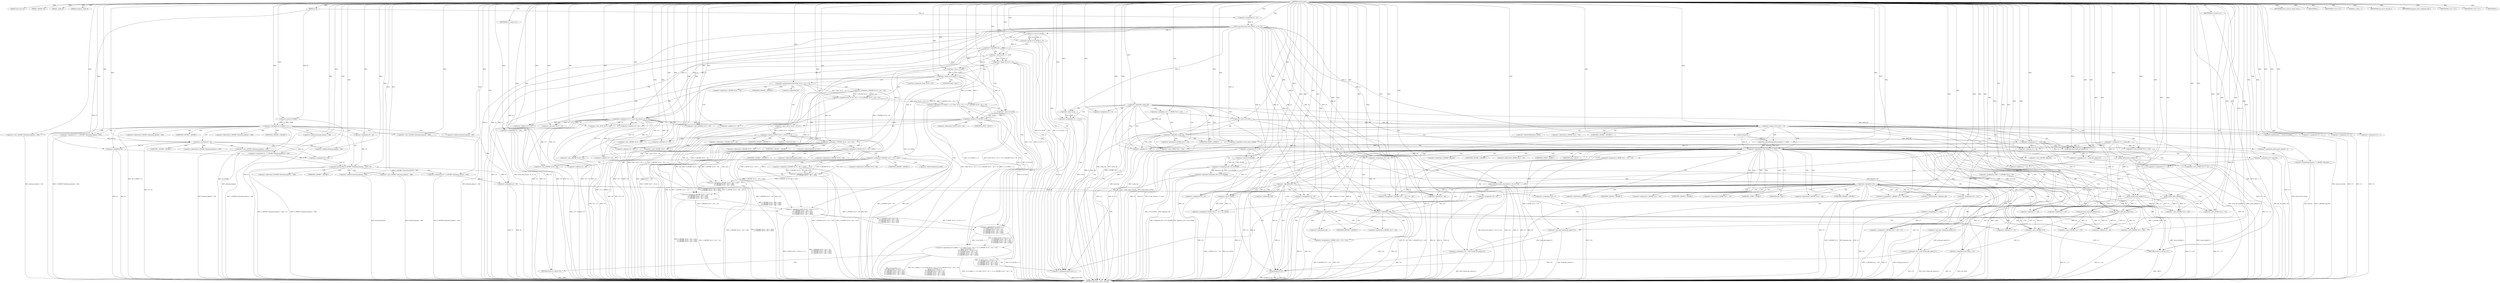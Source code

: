 digraph cache_insert {  
"1000118" [label = "(METHOD,cache_insert)" ]
"1000575" [label = "(METHOD_RETURN,__int64 __fastcall)" ]
"1000119" [label = "(PARAM,const char *a1)" ]
"1000120" [label = "(PARAM,_DWORD *a2)" ]
"1000121" [label = "(PARAM,__int64 a3)" ]
"1000122" [label = "(PARAM,unsigned __int64 a4)" ]
"1000123" [label = "(PARAM,int a5)" ]
"1000142" [label = "(<operator>.assignment,v5 = a5)" ]
"1000146" [label = "(<operator>.notEquals,(a5 & 0x980) != 0)" ]
"1000147" [label = "(<operator>.and,a5 & 0x980)" ]
"1000152" [label = "(<operator>.assignment,v8 = *(_QWORD *)(dnsmasq_daemon + 456))" ]
"1000155" [label = "(<operator>.cast,(_QWORD *)(dnsmasq_daemon + 456))" ]
"1000157" [label = "(<operator>.addition,dnsmasq_daemon + 456)" ]
"1000160" [label = "(<operator>.assignment,v9 = a4)" ]
"1000164" [label = "(<operator>.lessThan,v8 < a4)" ]
"1000167" [label = "(<operator>.assignment,v9 = *(_QWORD *)(dnsmasq_daemon + 456))" ]
"1000170" [label = "(<operator>.cast,(_QWORD *)(dnsmasq_daemon + 456))" ]
"1000172" [label = "(<operator>.addition,dnsmasq_daemon + 456)" ]
"1000176" [label = "(<operator>.logicalNot,!v8)" ]
"1000178" [label = "(<operator>.assignment,v9 = a4)" ]
"1000182" [label = "(<operator>.greaterThan,*(_QWORD *)(dnsmasq_daemon + 448) > v9)" ]
"1000184" [label = "(<operator>.cast,(_QWORD *)(dnsmasq_daemon + 448))" ]
"1000186" [label = "(<operator>.addition,dnsmasq_daemon + 448)" ]
"1000190" [label = "(<operator>.assignment,v9 = *(_QWORD *)(dnsmasq_daemon + 448))" ]
"1000193" [label = "(<operator>.cast,(_QWORD *)(dnsmasq_daemon + 448))" ]
"1000195" [label = "(<operator>.addition,dnsmasq_daemon + 448)" ]
"1000198" [label = "(<operator>.assignment,a4 = v9)" ]
"1000202" [label = "(IDENTIFIER,insert_error,if ( insert_error ))" ]
"1000203" [label = "(IDENTIFIER,L,)" ]
"1000204" [label = "(<operator>.assignment,v10 = cache_scan_free(a1, a2, a3, v5))" ]
"1000206" [label = "(cache_scan_free,cache_scan_free(a1, a2, a3, v5))" ]
"1000212" [label = "(IDENTIFIER,v10,if ( v10 ))" ]
"1000215" [label = "(<operator>.equals,(v5 & 0x180) == 0)" ]
"1000216" [label = "(<operator>.and,v5 & 0x180)" ]
"1000222" [label = "(<operator>.logicalNot,!a2)" ]
"1000225" [label = "(<operator>.assignment,v11 = v10)" ]
"1000229" [label = "(<operator>.equals,(v5 & 8) == 0)" ]
"1000230" [label = "(<operator>.and,v5 & 8)" ]
"1000236" [label = "(<operator>.logicalAnd,((v5 & 0x80u) == 0 || *(char *)(v10 + 52) >= 0 || *(_DWORD *)(v10 + 24) != *a2)\n      && ((v5 & 0x100) == 0\n       || (*(_BYTE *)(v10 + 53) & 1) == 0\n       || *(_DWORD *)(v10 + 24) != *a2\n       || *(_DWORD *)(v10 + 28) != a2[1]\n       || *(_DWORD *)(v10 + 32) != a2[2]\n       || *(_DWORD *)(v10 + 36) != a2[3]))" ]
"1000237" [label = "(<operator>.logicalOr,(v5 & 0x80u) == 0 || *(char *)(v10 + 52) >= 0 || *(_DWORD *)(v10 + 24) != *a2)" ]
"1000238" [label = "(<operator>.equals,(v5 & 0x80u) == 0)" ]
"1000239" [label = "(<operator>.and,v5 & 0x80u)" ]
"1000243" [label = "(<operator>.logicalOr,*(char *)(v10 + 52) >= 0 || *(_DWORD *)(v10 + 24) != *a2)" ]
"1000244" [label = "(<operator>.greaterEqualsThan,*(char *)(v10 + 52) >= 0)" ]
"1000246" [label = "(<operator>.cast,(char *)(v10 + 52))" ]
"1000248" [label = "(<operator>.addition,v10 + 52)" ]
"1000252" [label = "(<operator>.notEquals,*(_DWORD *)(v10 + 24) != *a2)" ]
"1000254" [label = "(<operator>.cast,(_DWORD *)(v10 + 24))" ]
"1000256" [label = "(<operator>.addition,v10 + 24)" ]
"1000261" [label = "(<operator>.logicalOr,(v5 & 0x100) == 0\n       || (*(_BYTE *)(v10 + 53) & 1) == 0\n       || *(_DWORD *)(v10 + 24) != *a2\n       || *(_DWORD *)(v10 + 28) != a2[1]\n       || *(_DWORD *)(v10 + 32) != a2[2]\n       || *(_DWORD *)(v10 + 36) != a2[3])" ]
"1000262" [label = "(<operator>.equals,(v5 & 0x100) == 0)" ]
"1000263" [label = "(<operator>.and,v5 & 0x100)" ]
"1000267" [label = "(<operator>.logicalOr,(*(_BYTE *)(v10 + 53) & 1) == 0\n       || *(_DWORD *)(v10 + 24) != *a2\n       || *(_DWORD *)(v10 + 28) != a2[1]\n       || *(_DWORD *)(v10 + 32) != a2[2]\n       || *(_DWORD *)(v10 + 36) != a2[3])" ]
"1000268" [label = "(<operator>.equals,(*(_BYTE *)(v10 + 53) & 1) == 0)" ]
"1000269" [label = "(<operator>.and,*(_BYTE *)(v10 + 53) & 1)" ]
"1000271" [label = "(<operator>.cast,(_BYTE *)(v10 + 53))" ]
"1000273" [label = "(<operator>.addition,v10 + 53)" ]
"1000278" [label = "(<operator>.logicalOr,*(_DWORD *)(v10 + 24) != *a2\n       || *(_DWORD *)(v10 + 28) != a2[1]\n       || *(_DWORD *)(v10 + 32) != a2[2]\n       || *(_DWORD *)(v10 + 36) != a2[3])" ]
"1000279" [label = "(<operator>.notEquals,*(_DWORD *)(v10 + 24) != *a2)" ]
"1000281" [label = "(<operator>.cast,(_DWORD *)(v10 + 24))" ]
"1000283" [label = "(<operator>.addition,v10 + 24)" ]
"1000288" [label = "(<operator>.logicalOr,*(_DWORD *)(v10 + 28) != a2[1]\n       || *(_DWORD *)(v10 + 32) != a2[2]\n       || *(_DWORD *)(v10 + 36) != a2[3])" ]
"1000289" [label = "(<operator>.notEquals,*(_DWORD *)(v10 + 28) != a2[1])" ]
"1000291" [label = "(<operator>.cast,(_DWORD *)(v10 + 28))" ]
"1000293" [label = "(<operator>.addition,v10 + 28)" ]
"1000299" [label = "(<operator>.logicalOr,*(_DWORD *)(v10 + 32) != a2[2]\n       || *(_DWORD *)(v10 + 36) != a2[3])" ]
"1000300" [label = "(<operator>.notEquals,*(_DWORD *)(v10 + 32) != a2[2])" ]
"1000302" [label = "(<operator>.cast,(_DWORD *)(v10 + 32))" ]
"1000304" [label = "(<operator>.addition,v10 + 32)" ]
"1000310" [label = "(<operator>.notEquals,*(_DWORD *)(v10 + 36) != a2[3])" ]
"1000312" [label = "(<operator>.cast,(_DWORD *)(v10 + 36))" ]
"1000314" [label = "(<operator>.addition,v10 + 36)" ]
"1000322" [label = "(RETURN,return v11;,return v11;)" ]
"1000323" [label = "(IDENTIFIER,v11,return v11;)" ]
"1000324" [label = "(<operator>.assignment,v22 = v5)" ]
"1000327" [label = "(<operator>.assignment,v11 = cache_tail)" ]
"1000331" [label = "(<operator>.logicalNot,!cache_tail)" ]
"1000334" [label = "(<operator>.assignment,v12 = v5 & 4)" ]
"1000336" [label = "(<operator>.and,v5 & 4)" ]
"1000339" [label = "(<operator>.assignment,v13 = 0)" ]
"1000343" [label = "(LITERAL,1,while ( 1 ))" ]
"1000345" [label = "(<operator>.assignment,v14 = *(_WORD *)(v11 + 52))" ]
"1000348" [label = "(<operator>.cast,(_WORD *)(v11 + 52))" ]
"1000350" [label = "(<operator>.addition,v11 + 52)" ]
"1000354" [label = "(<operator>.equals,(v14 & 0xC) == 0)" ]
"1000355" [label = "(<operator>.and,v14 & 0xC)" ]
"1000361" [label = "(<operator>.logicalAnd,a1 && strlen(a1) >= 0x32)" ]
"1000363" [label = "(<operator>.greaterEqualsThan,strlen(a1) >= 0x32)" ]
"1000364" [label = "(strlen,strlen(a1))" ]
"1000368" [label = "(<operator>.assignment,v16 = big_free)" ]
"1000372" [label = "(IDENTIFIER,big_free,if ( big_free ))" ]
"1000374" [label = "(<operator>.assignment,big_free = *(_QWORD *)big_free)" ]
"1000377" [label = "(<operator>.cast,(_QWORD *)big_free)" ]
"1000380" [label = "(cache_unlink,cache_unlink(v11))" ]
"1000382" [label = "(<operator>.assignment,v17 = v16)" ]
"1000385" [label = "(<operator>.assignment,v18 = a2)" ]
"1000391" [label = "(<operator>.logicalNot,!(bignames_left | v22 & 0x5000))" ]
"1000392" [label = "(<operator>.or,bignames_left | v22 & 0x5000)" ]
"1000394" [label = "(<operator>.and,v22 & 0x5000)" ]
"1000399" [label = "(<operator>.logicalNot,!v21)" ]
"1000402" [label = "(<operator>.assignment,v23 = v21)" ]
"1000406" [label = "(IDENTIFIER,bignames_left,if ( bignames_left ))" ]
"1000407" [label = "(<operator>.preDecrement,--bignames_left)" ]
"1000409" [label = "(cache_unlink,cache_unlink(v11))" ]
"1000411" [label = "(<operator>.assignment,v18 = a2)" ]
"1000414" [label = "(<operator>.assignment,v17 = v23)" ]
"1000417" [label = "(<operator>.assignment,*(_QWORD *)(v11 + 56) = v17)" ]
"1000419" [label = "(<operator>.cast,(_QWORD *)(v11 + 56))" ]
"1000421" [label = "(<operator>.addition,v11 + 56)" ]
"1000425" [label = "(<operator>.assignment,*(_WORD *)(v11 + 52) = v22 | 0x200)" ]
"1000427" [label = "(<operator>.cast,(_WORD *)(v11 + 52))" ]
"1000429" [label = "(<operator>.addition,v11 + 52)" ]
"1000432" [label = "(<operator>.or,v22 | 0x200)" ]
"1000435" [label = "(<operator>.assignment,v19 = (char *)cache_get_name(v11))" ]
"1000437" [label = "(<operator>.cast,(char *)cache_get_name(v11))" ]
"1000439" [label = "(cache_get_name,cache_get_name(v11))" ]
"1000443" [label = "(cache_unlink,cache_unlink(v11))" ]
"1000445" [label = "(<operator>.assignment,*(_WORD *)(v11 + 52) = v22)" ]
"1000447" [label = "(<operator>.cast,(_WORD *)(v11 + 52))" ]
"1000449" [label = "(<operator>.addition,v11 + 52)" ]
"1000453" [label = "(<operator>.assignment,v19 = (char *)cache_get_name(v11))" ]
"1000455" [label = "(<operator>.cast,(char *)cache_get_name(v11))" ]
"1000457" [label = "(cache_get_name,cache_get_name(v11))" ]
"1000460" [label = "(<operator>.logicalNot,!a1)" ]
"1000463" [label = "(<operator>.assignment,*v19 = 0)" ]
"1000467" [label = "(<operator>.assignment,v18 = a2)" ]
"1000471" [label = "(<operator>.logicalNot,!a2)" ]
"1000475" [label = "(<operator>.assignment,v18 = a2)" ]
"1000478" [label = "(strcpy,strcpy(v19, a1))" ]
"1000482" [label = "(<operator>.logicalNot,!v18)" ]
"1000486" [label = "(<operator>.assignment,*(_QWORD *)(v11 + 40) = a3 + a4)" ]
"1000488" [label = "(<operator>.cast,(_QWORD *)(v11 + 40))" ]
"1000490" [label = "(<operator>.addition,v11 + 40)" ]
"1000493" [label = "(<operator>.addition,a3 + a4)" ]
"1000496" [label = "(<operator>.assignment,*(_QWORD *)v11 = new_chain)" ]
"1000498" [label = "(<operator>.cast,(_QWORD *)v11)" ]
"1000502" [label = "(<operator>.assignment,new_chain = v11)" ]
"1000505" [label = "(RETURN,return v11;,return v11;)" ]
"1000506" [label = "(IDENTIFIER,v11,return v11;)" ]
"1000508" [label = "(<operator>.assignment,*(_OWORD *)(v11 + 24) = *v18)" ]
"1000510" [label = "(<operator>.cast,(_OWORD *)(v11 + 24))" ]
"1000512" [label = "(<operator>.addition,v11 + 24)" ]
"1000519" [label = "(IDENTIFIER,v13,if ( v13 ))" ]
"1000522" [label = "(IDENTIFIER,v12,if ( v12 ))" ]
"1000524" [label = "(<operator>.assignment,v24[0] = *(_OWORD *)(v11 + 24))" ]
"1000529" [label = "(<operator>.cast,(_OWORD *)(v11 + 24))" ]
"1000531" [label = "(<operator>.addition,v11 + 24)" ]
"1000534" [label = "(<operator>.assignment,v15 = cache_get_name(v11))" ]
"1000536" [label = "(cache_get_name,cache_get_name(v11))" ]
"1000538" [label = "(cache_scan_free,cache_scan_free(v15, v24, a3, v14))" ]
"1000543" [label = "(<operator>.preIncrement,++cache_live_freed)" ]
"1000545" [label = "(<operator>.assignment,v13 = 1)" ]
"1000550" [label = "(<operator>.assignment,v13 = 0)" ]
"1000553" [label = "(<operator>.assignment,v12 = 1)" ]
"1000556" [label = "(<operator>.assignment,v11 = cache_tail)" ]
"1000560" [label = "(<operator>.logicalNot,!cache_tail)" ]
"1000564" [label = "(<operator>.logicalNot,!cache_insert_warned)" ]
"1000567" [label = "(<operator>.assignment,cache_insert_warned = 1)" ]
"1000571" [label = "(<operator>.assignment,insert_error = 1)" ]
"1000574" [label = "(IDENTIFIER,L,)" ]
"1000154" [label = "(<operator>.indirection,*(_QWORD *)(dnsmasq_daemon + 456))" ]
"1000156" [label = "(UNKNOWN,_QWORD *,_QWORD *)" ]
"1000169" [label = "(<operator>.indirection,*(_QWORD *)(dnsmasq_daemon + 456))" ]
"1000171" [label = "(UNKNOWN,_QWORD *,_QWORD *)" ]
"1000183" [label = "(<operator>.indirection,*(_QWORD *)(dnsmasq_daemon + 448))" ]
"1000185" [label = "(UNKNOWN,_QWORD *,_QWORD *)" ]
"1000192" [label = "(<operator>.indirection,*(_QWORD *)(dnsmasq_daemon + 448))" ]
"1000194" [label = "(UNKNOWN,_QWORD *,_QWORD *)" ]
"1000245" [label = "(<operator>.indirection,*(char *)(v10 + 52))" ]
"1000247" [label = "(UNKNOWN,char *,char *)" ]
"1000253" [label = "(<operator>.indirection,*(_DWORD *)(v10 + 24))" ]
"1000255" [label = "(UNKNOWN,_DWORD *,_DWORD *)" ]
"1000259" [label = "(<operator>.indirection,*a2)" ]
"1000270" [label = "(<operator>.indirection,*(_BYTE *)(v10 + 53))" ]
"1000272" [label = "(UNKNOWN,_BYTE *,_BYTE *)" ]
"1000280" [label = "(<operator>.indirection,*(_DWORD *)(v10 + 24))" ]
"1000282" [label = "(UNKNOWN,_DWORD *,_DWORD *)" ]
"1000286" [label = "(<operator>.indirection,*a2)" ]
"1000290" [label = "(<operator>.indirection,*(_DWORD *)(v10 + 28))" ]
"1000292" [label = "(UNKNOWN,_DWORD *,_DWORD *)" ]
"1000296" [label = "(<operator>.indirectIndexAccess,a2[1])" ]
"1000301" [label = "(<operator>.indirection,*(_DWORD *)(v10 + 32))" ]
"1000303" [label = "(UNKNOWN,_DWORD *,_DWORD *)" ]
"1000307" [label = "(<operator>.indirectIndexAccess,a2[2])" ]
"1000311" [label = "(<operator>.indirection,*(_DWORD *)(v10 + 36))" ]
"1000313" [label = "(UNKNOWN,_DWORD *,_DWORD *)" ]
"1000317" [label = "(<operator>.indirectIndexAccess,a2[3])" ]
"1000347" [label = "(<operator>.indirection,*(_WORD *)(v11 + 52))" ]
"1000349" [label = "(UNKNOWN,_WORD *,_WORD *)" ]
"1000376" [label = "(<operator>.indirection,*(_QWORD *)big_free)" ]
"1000378" [label = "(UNKNOWN,_QWORD *,_QWORD *)" ]
"1000418" [label = "(<operator>.indirection,*(_QWORD *)(v11 + 56))" ]
"1000420" [label = "(UNKNOWN,_QWORD *,_QWORD *)" ]
"1000426" [label = "(<operator>.indirection,*(_WORD *)(v11 + 52))" ]
"1000428" [label = "(UNKNOWN,_WORD *,_WORD *)" ]
"1000438" [label = "(UNKNOWN,char *,char *)" ]
"1000446" [label = "(<operator>.indirection,*(_WORD *)(v11 + 52))" ]
"1000448" [label = "(UNKNOWN,_WORD *,_WORD *)" ]
"1000456" [label = "(UNKNOWN,char *,char *)" ]
"1000464" [label = "(<operator>.indirection,*v19)" ]
"1000487" [label = "(<operator>.indirection,*(_QWORD *)(v11 + 40))" ]
"1000489" [label = "(UNKNOWN,_QWORD *,_QWORD *)" ]
"1000497" [label = "(<operator>.indirection,*(_QWORD *)v11)" ]
"1000499" [label = "(UNKNOWN,_QWORD *,_QWORD *)" ]
"1000509" [label = "(<operator>.indirection,*(_OWORD *)(v11 + 24))" ]
"1000511" [label = "(UNKNOWN,_OWORD *,_OWORD *)" ]
"1000515" [label = "(<operator>.indirection,*v18)" ]
"1000525" [label = "(<operator>.indirectIndexAccess,v24[0])" ]
"1000528" [label = "(<operator>.indirection,*(_OWORD *)(v11 + 24))" ]
"1000530" [label = "(UNKNOWN,_OWORD *,_OWORD *)" ]
  "1000463" -> "1000575"  [ label = "DDG: *v19"] 
  "1000288" -> "1000575"  [ label = "DDG: *(_DWORD *)(v10 + 28) != a2[1]"] 
  "1000293" -> "1000575"  [ label = "DDG: v10"] 
  "1000164" -> "1000575"  [ label = "DDG: v8 < a4"] 
  "1000237" -> "1000575"  [ label = "DDG: *(char *)(v10 + 52) >= 0 || *(_DWORD *)(v10 + 24) != *a2"] 
  "1000261" -> "1000575"  [ label = "DDG: (*(_BYTE *)(v10 + 53) & 1) == 0\n       || *(_DWORD *)(v10 + 24) != *a2\n       || *(_DWORD *)(v10 + 28) != a2[1]\n       || *(_DWORD *)(v10 + 32) != a2[2]\n       || *(_DWORD *)(v10 + 36) != a2[3]"] 
  "1000414" -> "1000575"  [ label = "DDG: v23"] 
  "1000550" -> "1000575"  [ label = "DDG: v13"] 
  "1000475" -> "1000575"  [ label = "DDG: a2"] 
  "1000493" -> "1000575"  [ label = "DDG: a4"] 
  "1000417" -> "1000575"  [ label = "DDG: v17"] 
  "1000198" -> "1000575"  [ label = "DDG: v9"] 
  "1000534" -> "1000575"  [ label = "DDG: cache_get_name(v11)"] 
  "1000392" -> "1000575"  [ label = "DDG: v22 & 0x5000"] 
  "1000204" -> "1000575"  [ label = "DDG: v10"] 
  "1000334" -> "1000575"  [ label = "DDG: v12"] 
  "1000198" -> "1000575"  [ label = "DDG: a4"] 
  "1000300" -> "1000575"  [ label = "DDG: a2[2]"] 
  "1000524" -> "1000575"  [ label = "DDG: v24[0]"] 
  "1000437" -> "1000575"  [ label = "DDG: cache_get_name(v11)"] 
  "1000222" -> "1000575"  [ label = "DDG: a2"] 
  "1000478" -> "1000575"  [ label = "DDG: strcpy(v19, a1)"] 
  "1000324" -> "1000575"  [ label = "DDG: v22"] 
  "1000243" -> "1000575"  [ label = "DDG: *(char *)(v10 + 52) >= 0"] 
  "1000252" -> "1000575"  [ label = "DDG: *a2"] 
  "1000238" -> "1000575"  [ label = "DDG: v5 & 0x80u"] 
  "1000510" -> "1000575"  [ label = "DDG: v11 + 24"] 
  "1000508" -> "1000575"  [ label = "DDG: *v18"] 
  "1000268" -> "1000575"  [ label = "DDG: *(_BYTE *)(v10 + 53) & 1"] 
  "1000467" -> "1000575"  [ label = "DDG: v18"] 
  "1000336" -> "1000575"  [ label = "DDG: v5"] 
  "1000543" -> "1000575"  [ label = "DDG: cache_live_freed"] 
  "1000538" -> "1000575"  [ label = "DDG: v15"] 
  "1000350" -> "1000575"  [ label = "DDG: v11"] 
  "1000538" -> "1000575"  [ label = "DDG: cache_scan_free(v15, v24, a3, v14)"] 
  "1000564" -> "1000575"  [ label = "DDG: !cache_insert_warned"] 
  "1000229" -> "1000575"  [ label = "DDG: v5 & 8"] 
  "1000538" -> "1000575"  [ label = "DDG: v24"] 
  "1000363" -> "1000575"  [ label = "DDG: strlen(a1)"] 
  "1000155" -> "1000575"  [ label = "DDG: dnsmasq_daemon + 456"] 
  "1000216" -> "1000575"  [ label = "DDG: v5"] 
  "1000392" -> "1000575"  [ label = "DDG: bignames_left"] 
  "1000368" -> "1000575"  [ label = "DDG: v16"] 
  "1000391" -> "1000575"  [ label = "DDG: bignames_left | v22 & 0x5000"] 
  "1000229" -> "1000575"  [ label = "DDG: (v5 & 8) == 0"] 
  "1000432" -> "1000575"  [ label = "DDG: v22"] 
  "1000289" -> "1000575"  [ label = "DDG: *(_DWORD *)(v10 + 28)"] 
  "1000482" -> "1000575"  [ label = "DDG: !v18"] 
  "1000380" -> "1000575"  [ label = "DDG: cache_unlink(v11)"] 
  "1000254" -> "1000575"  [ label = "DDG: v10 + 24"] 
  "1000273" -> "1000575"  [ label = "DDG: v10"] 
  "1000482" -> "1000575"  [ label = "DDG: v18"] 
  "1000281" -> "1000575"  [ label = "DDG: v10 + 24"] 
  "1000354" -> "1000575"  [ label = "DDG: v14 & 0xC"] 
  "1000374" -> "1000575"  [ label = "DDG: *(_QWORD *)big_free"] 
  "1000355" -> "1000575"  [ label = "DDG: v14"] 
  "1000382" -> "1000575"  [ label = "DDG: v16"] 
  "1000545" -> "1000575"  [ label = "DDG: v13"] 
  "1000289" -> "1000575"  [ label = "DDG: a2[1]"] 
  "1000300" -> "1000575"  [ label = "DDG: *(_DWORD *)(v10 + 32)"] 
  "1000391" -> "1000575"  [ label = "DDG: !(bignames_left | v22 & 0x5000)"] 
  "1000368" -> "1000575"  [ label = "DDG: big_free"] 
  "1000486" -> "1000575"  [ label = "DDG: *(_QWORD *)(v11 + 40)"] 
  "1000269" -> "1000575"  [ label = "DDG: *(_BYTE *)(v10 + 53)"] 
  "1000225" -> "1000575"  [ label = "DDG: v10"] 
  "1000225" -> "1000575"  [ label = "DDG: v11"] 
  "1000182" -> "1000575"  [ label = "DDG: *(_QWORD *)(dnsmasq_daemon + 448)"] 
  "1000385" -> "1000575"  [ label = "DDG: a2"] 
  "1000453" -> "1000575"  [ label = "DDG: (char *)cache_get_name(v11)"] 
  "1000455" -> "1000575"  [ label = "DDG: cache_get_name(v11)"] 
  "1000399" -> "1000575"  [ label = "DDG: v21"] 
  "1000435" -> "1000575"  [ label = "DDG: (char *)cache_get_name(v11)"] 
  "1000267" -> "1000575"  [ label = "DDG: (*(_BYTE *)(v10 + 53) & 1) == 0"] 
  "1000453" -> "1000575"  [ label = "DDG: v19"] 
  "1000425" -> "1000575"  [ label = "DDG: *(_WORD *)(v11 + 52)"] 
  "1000478" -> "1000575"  [ label = "DDG: a1"] 
  "1000182" -> "1000575"  [ label = "DDG: *(_QWORD *)(dnsmasq_daemon + 448) > v9"] 
  "1000147" -> "1000575"  [ label = "DDG: a5"] 
  "1000252" -> "1000575"  [ label = "DDG: *(_DWORD *)(v10 + 24)"] 
  "1000299" -> "1000575"  [ label = "DDG: *(_DWORD *)(v10 + 36) != a2[3]"] 
  "1000146" -> "1000575"  [ label = "DDG: a5 & 0x980"] 
  "1000236" -> "1000575"  [ label = "DDG: ((v5 & 0x80u) == 0 || *(char *)(v10 + 52) >= 0 || *(_DWORD *)(v10 + 24) != *a2)\n      && ((v5 & 0x100) == 0\n       || (*(_BYTE *)(v10 + 53) & 1) == 0\n       || *(_DWORD *)(v10 + 24) != *a2\n       || *(_DWORD *)(v10 + 28) != a2[1]\n       || *(_DWORD *)(v10 + 32) != a2[2]\n       || *(_DWORD *)(v10 + 36) != a2[3])"] 
  "1000524" -> "1000575"  [ label = "DDG: *(_OWORD *)(v11 + 24)"] 
  "1000215" -> "1000575"  [ label = "DDG: (v5 & 0x180) == 0"] 
  "1000236" -> "1000575"  [ label = "DDG: (v5 & 0x80u) == 0 || *(char *)(v10 + 52) >= 0 || *(_DWORD *)(v10 + 24) != *a2"] 
  "1000262" -> "1000575"  [ label = "DDG: v5 & 0x100"] 
  "1000302" -> "1000575"  [ label = "DDG: v10 + 32"] 
  "1000348" -> "1000575"  [ label = "DDG: v11 + 52"] 
  "1000291" -> "1000575"  [ label = "DDG: v10 + 28"] 
  "1000278" -> "1000575"  [ label = "DDG: *(_DWORD *)(v10 + 28) != a2[1]\n       || *(_DWORD *)(v10 + 32) != a2[2]\n       || *(_DWORD *)(v10 + 36) != a2[3]"] 
  "1000488" -> "1000575"  [ label = "DDG: v11 + 40"] 
  "1000394" -> "1000575"  [ label = "DDG: v22"] 
  "1000361" -> "1000575"  [ label = "DDG: a1 && strlen(a1) >= 0x32"] 
  "1000206" -> "1000575"  [ label = "DDG: a1"] 
  "1000222" -> "1000575"  [ label = "DDG: !a2"] 
  "1000278" -> "1000575"  [ label = "DDG: *(_DWORD *)(v10 + 24) != *a2"] 
  "1000312" -> "1000575"  [ label = "DDG: v10 + 36"] 
  "1000248" -> "1000575"  [ label = "DDG: v10"] 
  "1000236" -> "1000575"  [ label = "DDG: (v5 & 0x100) == 0\n       || (*(_BYTE *)(v10 + 53) & 1) == 0\n       || *(_DWORD *)(v10 + 24) != *a2\n       || *(_DWORD *)(v10 + 28) != a2[1]\n       || *(_DWORD *)(v10 + 32) != a2[2]\n       || *(_DWORD *)(v10 + 36) != a2[3]"] 
  "1000246" -> "1000575"  [ label = "DDG: v10 + 52"] 
  "1000279" -> "1000575"  [ label = "DDG: *a2"] 
  "1000538" -> "1000575"  [ label = "DDG: a3"] 
  "1000243" -> "1000575"  [ label = "DDG: *(_DWORD *)(v10 + 24) != *a2"] 
  "1000445" -> "1000575"  [ label = "DDG: *(_WORD *)(v11 + 52)"] 
  "1000560" -> "1000575"  [ label = "DDG: !cache_tail"] 
  "1000331" -> "1000575"  [ label = "DDG: cache_tail"] 
  "1000230" -> "1000575"  [ label = "DDG: v5"] 
  "1000310" -> "1000575"  [ label = "DDG: *(_DWORD *)(v10 + 36)"] 
  "1000502" -> "1000575"  [ label = "DDG: new_chain"] 
  "1000310" -> "1000575"  [ label = "DDG: a2[3]"] 
  "1000256" -> "1000575"  [ label = "DDG: v10"] 
  "1000407" -> "1000575"  [ label = "DDG: bignames_left"] 
  "1000206" -> "1000575"  [ label = "DDG: a3"] 
  "1000314" -> "1000575"  [ label = "DDG: v10"] 
  "1000206" -> "1000575"  [ label = "DDG: a2"] 
  "1000402" -> "1000575"  [ label = "DDG: v21"] 
  "1000478" -> "1000575"  [ label = "DDG: v19"] 
  "1000190" -> "1000575"  [ label = "DDG: *(_QWORD *)(dnsmasq_daemon + 448)"] 
  "1000502" -> "1000575"  [ label = "DDG: v11"] 
  "1000204" -> "1000575"  [ label = "DDG: cache_scan_free(a1, a2, a3, v5)"] 
  "1000327" -> "1000575"  [ label = "DDG: v11"] 
  "1000334" -> "1000575"  [ label = "DDG: v5 & 4"] 
  "1000556" -> "1000575"  [ label = "DDG: v11"] 
  "1000299" -> "1000575"  [ label = "DDG: *(_DWORD *)(v10 + 32) != a2[2]"] 
  "1000567" -> "1000575"  [ label = "DDG: cache_insert_warned"] 
  "1000279" -> "1000575"  [ label = "DDG: *(_DWORD *)(v10 + 24)"] 
  "1000186" -> "1000575"  [ label = "DDG: dnsmasq_daemon"] 
  "1000271" -> "1000575"  [ label = "DDG: v10 + 53"] 
  "1000176" -> "1000575"  [ label = "DDG: v8"] 
  "1000176" -> "1000575"  [ label = "DDG: !v8"] 
  "1000425" -> "1000575"  [ label = "DDG: v22 | 0x200"] 
  "1000195" -> "1000575"  [ label = "DDG: dnsmasq_daemon"] 
  "1000288" -> "1000575"  [ label = "DDG: *(_DWORD *)(v10 + 32) != a2[2]\n       || *(_DWORD *)(v10 + 36) != a2[3]"] 
  "1000167" -> "1000575"  [ label = "DDG: *(_QWORD *)(dnsmasq_daemon + 456)"] 
  "1000447" -> "1000575"  [ label = "DDG: v11 + 52"] 
  "1000493" -> "1000575"  [ label = "DDG: a3"] 
  "1000564" -> "1000575"  [ label = "DDG: cache_insert_warned"] 
  "1000354" -> "1000575"  [ label = "DDG: (v14 & 0xC) == 0"] 
  "1000374" -> "1000575"  [ label = "DDG: big_free"] 
  "1000409" -> "1000575"  [ label = "DDG: cache_unlink(v11)"] 
  "1000345" -> "1000575"  [ label = "DDG: *(_WORD *)(v11 + 52)"] 
  "1000267" -> "1000575"  [ label = "DDG: *(_DWORD *)(v10 + 24) != *a2\n       || *(_DWORD *)(v10 + 28) != a2[1]\n       || *(_DWORD *)(v10 + 32) != a2[2]\n       || *(_DWORD *)(v10 + 36) != a2[3]"] 
  "1000361" -> "1000575"  [ label = "DDG: strlen(a1) >= 0x32"] 
  "1000263" -> "1000575"  [ label = "DDG: v5"] 
  "1000486" -> "1000575"  [ label = "DDG: a3 + a4"] 
  "1000553" -> "1000575"  [ label = "DDG: v12"] 
  "1000215" -> "1000575"  [ label = "DDG: v5 & 0x180"] 
  "1000304" -> "1000575"  [ label = "DDG: v10"] 
  "1000283" -> "1000575"  [ label = "DDG: v10"] 
  "1000237" -> "1000575"  [ label = "DDG: (v5 & 0x80u) == 0"] 
  "1000399" -> "1000575"  [ label = "DDG: !v21"] 
  "1000419" -> "1000575"  [ label = "DDG: v11 + 56"] 
  "1000339" -> "1000575"  [ label = "DDG: v13"] 
  "1000471" -> "1000575"  [ label = "DDG: a2"] 
  "1000508" -> "1000575"  [ label = "DDG: *(_OWORD *)(v11 + 24)"] 
  "1000193" -> "1000575"  [ label = "DDG: dnsmasq_daemon + 448"] 
  "1000496" -> "1000575"  [ label = "DDG: *(_QWORD *)v11"] 
  "1000529" -> "1000575"  [ label = "DDG: v11 + 24"] 
  "1000445" -> "1000575"  [ label = "DDG: v22"] 
  "1000411" -> "1000575"  [ label = "DDG: a2"] 
  "1000261" -> "1000575"  [ label = "DDG: (v5 & 0x100) == 0"] 
  "1000170" -> "1000575"  [ label = "DDG: dnsmasq_daemon + 456"] 
  "1000460" -> "1000575"  [ label = "DDG: a1"] 
  "1000324" -> "1000575"  [ label = "DDG: v5"] 
  "1000443" -> "1000575"  [ label = "DDG: cache_unlink(v11)"] 
  "1000146" -> "1000575"  [ label = "DDG: (a5 & 0x980) != 0"] 
  "1000244" -> "1000575"  [ label = "DDG: *(char *)(v10 + 52)"] 
  "1000123" -> "1000575"  [ label = "DDG: a5"] 
  "1000571" -> "1000575"  [ label = "DDG: insert_error"] 
  "1000471" -> "1000575"  [ label = "DDG: !a2"] 
  "1000152" -> "1000575"  [ label = "DDG: *(_QWORD *)(dnsmasq_daemon + 456)"] 
  "1000538" -> "1000575"  [ label = "DDG: v14"] 
  "1000239" -> "1000575"  [ label = "DDG: v5"] 
  "1000560" -> "1000575"  [ label = "DDG: cache_tail"] 
  "1000427" -> "1000575"  [ label = "DDG: v11 + 52"] 
  "1000361" -> "1000575"  [ label = "DDG: a1"] 
  "1000184" -> "1000575"  [ label = "DDG: dnsmasq_daemon + 448"] 
  "1000460" -> "1000575"  [ label = "DDG: !a1"] 
  "1000417" -> "1000575"  [ label = "DDG: *(_QWORD *)(v11 + 56)"] 
  "1000331" -> "1000575"  [ label = "DDG: !cache_tail"] 
  "1000505" -> "1000575"  [ label = "DDG: <RET>"] 
  "1000322" -> "1000575"  [ label = "DDG: <RET>"] 
  "1000118" -> "1000119"  [ label = "DDG: "] 
  "1000118" -> "1000120"  [ label = "DDG: "] 
  "1000118" -> "1000121"  [ label = "DDG: "] 
  "1000118" -> "1000122"  [ label = "DDG: "] 
  "1000118" -> "1000123"  [ label = "DDG: "] 
  "1000123" -> "1000142"  [ label = "DDG: a5"] 
  "1000118" -> "1000142"  [ label = "DDG: "] 
  "1000147" -> "1000146"  [ label = "DDG: a5"] 
  "1000147" -> "1000146"  [ label = "DDG: 0x980"] 
  "1000123" -> "1000147"  [ label = "DDG: a5"] 
  "1000118" -> "1000147"  [ label = "DDG: "] 
  "1000118" -> "1000146"  [ label = "DDG: "] 
  "1000118" -> "1000152"  [ label = "DDG: "] 
  "1000118" -> "1000155"  [ label = "DDG: "] 
  "1000118" -> "1000157"  [ label = "DDG: "] 
  "1000118" -> "1000160"  [ label = "DDG: "] 
  "1000152" -> "1000164"  [ label = "DDG: v8"] 
  "1000118" -> "1000164"  [ label = "DDG: "] 
  "1000118" -> "1000167"  [ label = "DDG: "] 
  "1000118" -> "1000170"  [ label = "DDG: "] 
  "1000118" -> "1000172"  [ label = "DDG: "] 
  "1000164" -> "1000176"  [ label = "DDG: v8"] 
  "1000118" -> "1000176"  [ label = "DDG: "] 
  "1000164" -> "1000178"  [ label = "DDG: a4"] 
  "1000118" -> "1000178"  [ label = "DDG: "] 
  "1000118" -> "1000184"  [ label = "DDG: "] 
  "1000118" -> "1000186"  [ label = "DDG: "] 
  "1000160" -> "1000182"  [ label = "DDG: v9"] 
  "1000178" -> "1000182"  [ label = "DDG: v9"] 
  "1000167" -> "1000182"  [ label = "DDG: v9"] 
  "1000118" -> "1000182"  [ label = "DDG: "] 
  "1000182" -> "1000190"  [ label = "DDG: *(_QWORD *)(dnsmasq_daemon + 448)"] 
  "1000118" -> "1000190"  [ label = "DDG: "] 
  "1000118" -> "1000193"  [ label = "DDG: "] 
  "1000118" -> "1000195"  [ label = "DDG: "] 
  "1000190" -> "1000198"  [ label = "DDG: v9"] 
  "1000182" -> "1000198"  [ label = "DDG: v9"] 
  "1000118" -> "1000198"  [ label = "DDG: "] 
  "1000118" -> "1000202"  [ label = "DDG: "] 
  "1000118" -> "1000203"  [ label = "DDG: "] 
  "1000206" -> "1000204"  [ label = "DDG: a1"] 
  "1000206" -> "1000204"  [ label = "DDG: a2"] 
  "1000206" -> "1000204"  [ label = "DDG: a3"] 
  "1000206" -> "1000204"  [ label = "DDG: v5"] 
  "1000118" -> "1000204"  [ label = "DDG: "] 
  "1000118" -> "1000206"  [ label = "DDG: "] 
  "1000142" -> "1000206"  [ label = "DDG: v5"] 
  "1000118" -> "1000212"  [ label = "DDG: "] 
  "1000216" -> "1000215"  [ label = "DDG: v5"] 
  "1000216" -> "1000215"  [ label = "DDG: 0x180"] 
  "1000206" -> "1000216"  [ label = "DDG: v5"] 
  "1000118" -> "1000216"  [ label = "DDG: "] 
  "1000118" -> "1000215"  [ label = "DDG: "] 
  "1000206" -> "1000222"  [ label = "DDG: a2"] 
  "1000118" -> "1000222"  [ label = "DDG: "] 
  "1000204" -> "1000225"  [ label = "DDG: v10"] 
  "1000118" -> "1000225"  [ label = "DDG: "] 
  "1000230" -> "1000229"  [ label = "DDG: v5"] 
  "1000230" -> "1000229"  [ label = "DDG: 8"] 
  "1000216" -> "1000230"  [ label = "DDG: v5"] 
  "1000118" -> "1000230"  [ label = "DDG: "] 
  "1000118" -> "1000229"  [ label = "DDG: "] 
  "1000237" -> "1000236"  [ label = "DDG: (v5 & 0x80u) == 0"] 
  "1000237" -> "1000236"  [ label = "DDG: *(char *)(v10 + 52) >= 0 || *(_DWORD *)(v10 + 24) != *a2"] 
  "1000238" -> "1000237"  [ label = "DDG: v5 & 0x80u"] 
  "1000238" -> "1000237"  [ label = "DDG: 0"] 
  "1000239" -> "1000238"  [ label = "DDG: v5"] 
  "1000239" -> "1000238"  [ label = "DDG: 0x80u"] 
  "1000230" -> "1000239"  [ label = "DDG: v5"] 
  "1000118" -> "1000239"  [ label = "DDG: "] 
  "1000118" -> "1000238"  [ label = "DDG: "] 
  "1000243" -> "1000237"  [ label = "DDG: *(char *)(v10 + 52) >= 0"] 
  "1000243" -> "1000237"  [ label = "DDG: *(_DWORD *)(v10 + 24) != *a2"] 
  "1000244" -> "1000243"  [ label = "DDG: *(char *)(v10 + 52)"] 
  "1000244" -> "1000243"  [ label = "DDG: 0"] 
  "1000118" -> "1000246"  [ label = "DDG: "] 
  "1000204" -> "1000246"  [ label = "DDG: v10"] 
  "1000118" -> "1000248"  [ label = "DDG: "] 
  "1000204" -> "1000248"  [ label = "DDG: v10"] 
  "1000118" -> "1000244"  [ label = "DDG: "] 
  "1000252" -> "1000243"  [ label = "DDG: *(_DWORD *)(v10 + 24)"] 
  "1000252" -> "1000243"  [ label = "DDG: *a2"] 
  "1000118" -> "1000254"  [ label = "DDG: "] 
  "1000204" -> "1000254"  [ label = "DDG: v10"] 
  "1000118" -> "1000256"  [ label = "DDG: "] 
  "1000204" -> "1000256"  [ label = "DDG: v10"] 
  "1000261" -> "1000236"  [ label = "DDG: (v5 & 0x100) == 0"] 
  "1000261" -> "1000236"  [ label = "DDG: (*(_BYTE *)(v10 + 53) & 1) == 0\n       || *(_DWORD *)(v10 + 24) != *a2\n       || *(_DWORD *)(v10 + 28) != a2[1]\n       || *(_DWORD *)(v10 + 32) != a2[2]\n       || *(_DWORD *)(v10 + 36) != a2[3]"] 
  "1000262" -> "1000261"  [ label = "DDG: v5 & 0x100"] 
  "1000262" -> "1000261"  [ label = "DDG: 0"] 
  "1000263" -> "1000262"  [ label = "DDG: v5"] 
  "1000263" -> "1000262"  [ label = "DDG: 0x100"] 
  "1000239" -> "1000263"  [ label = "DDG: v5"] 
  "1000118" -> "1000263"  [ label = "DDG: "] 
  "1000118" -> "1000262"  [ label = "DDG: "] 
  "1000267" -> "1000261"  [ label = "DDG: (*(_BYTE *)(v10 + 53) & 1) == 0"] 
  "1000267" -> "1000261"  [ label = "DDG: *(_DWORD *)(v10 + 24) != *a2\n       || *(_DWORD *)(v10 + 28) != a2[1]\n       || *(_DWORD *)(v10 + 32) != a2[2]\n       || *(_DWORD *)(v10 + 36) != a2[3]"] 
  "1000268" -> "1000267"  [ label = "DDG: *(_BYTE *)(v10 + 53) & 1"] 
  "1000268" -> "1000267"  [ label = "DDG: 0"] 
  "1000269" -> "1000268"  [ label = "DDG: *(_BYTE *)(v10 + 53)"] 
  "1000269" -> "1000268"  [ label = "DDG: 1"] 
  "1000118" -> "1000271"  [ label = "DDG: "] 
  "1000204" -> "1000271"  [ label = "DDG: v10"] 
  "1000118" -> "1000273"  [ label = "DDG: "] 
  "1000204" -> "1000273"  [ label = "DDG: v10"] 
  "1000118" -> "1000269"  [ label = "DDG: "] 
  "1000118" -> "1000268"  [ label = "DDG: "] 
  "1000278" -> "1000267"  [ label = "DDG: *(_DWORD *)(v10 + 24) != *a2"] 
  "1000278" -> "1000267"  [ label = "DDG: *(_DWORD *)(v10 + 28) != a2[1]\n       || *(_DWORD *)(v10 + 32) != a2[2]\n       || *(_DWORD *)(v10 + 36) != a2[3]"] 
  "1000279" -> "1000278"  [ label = "DDG: *(_DWORD *)(v10 + 24)"] 
  "1000279" -> "1000278"  [ label = "DDG: *a2"] 
  "1000252" -> "1000279"  [ label = "DDG: *(_DWORD *)(v10 + 24)"] 
  "1000118" -> "1000281"  [ label = "DDG: "] 
  "1000204" -> "1000281"  [ label = "DDG: v10"] 
  "1000118" -> "1000283"  [ label = "DDG: "] 
  "1000204" -> "1000283"  [ label = "DDG: v10"] 
  "1000252" -> "1000279"  [ label = "DDG: *a2"] 
  "1000288" -> "1000278"  [ label = "DDG: *(_DWORD *)(v10 + 28) != a2[1]"] 
  "1000288" -> "1000278"  [ label = "DDG: *(_DWORD *)(v10 + 32) != a2[2]\n       || *(_DWORD *)(v10 + 36) != a2[3]"] 
  "1000289" -> "1000288"  [ label = "DDG: *(_DWORD *)(v10 + 28)"] 
  "1000289" -> "1000288"  [ label = "DDG: a2[1]"] 
  "1000118" -> "1000291"  [ label = "DDG: "] 
  "1000204" -> "1000291"  [ label = "DDG: v10"] 
  "1000118" -> "1000293"  [ label = "DDG: "] 
  "1000204" -> "1000293"  [ label = "DDG: v10"] 
  "1000222" -> "1000289"  [ label = "DDG: a2"] 
  "1000299" -> "1000288"  [ label = "DDG: *(_DWORD *)(v10 + 32) != a2[2]"] 
  "1000299" -> "1000288"  [ label = "DDG: *(_DWORD *)(v10 + 36) != a2[3]"] 
  "1000300" -> "1000299"  [ label = "DDG: *(_DWORD *)(v10 + 32)"] 
  "1000300" -> "1000299"  [ label = "DDG: a2[2]"] 
  "1000118" -> "1000302"  [ label = "DDG: "] 
  "1000204" -> "1000302"  [ label = "DDG: v10"] 
  "1000118" -> "1000304"  [ label = "DDG: "] 
  "1000204" -> "1000304"  [ label = "DDG: v10"] 
  "1000222" -> "1000300"  [ label = "DDG: a2"] 
  "1000310" -> "1000299"  [ label = "DDG: *(_DWORD *)(v10 + 36)"] 
  "1000310" -> "1000299"  [ label = "DDG: a2[3]"] 
  "1000118" -> "1000312"  [ label = "DDG: "] 
  "1000204" -> "1000312"  [ label = "DDG: v10"] 
  "1000118" -> "1000314"  [ label = "DDG: "] 
  "1000204" -> "1000314"  [ label = "DDG: v10"] 
  "1000222" -> "1000310"  [ label = "DDG: a2"] 
  "1000323" -> "1000322"  [ label = "DDG: v11"] 
  "1000225" -> "1000322"  [ label = "DDG: v11"] 
  "1000118" -> "1000323"  [ label = "DDG: "] 
  "1000206" -> "1000324"  [ label = "DDG: v5"] 
  "1000118" -> "1000324"  [ label = "DDG: "] 
  "1000118" -> "1000327"  [ label = "DDG: "] 
  "1000118" -> "1000331"  [ label = "DDG: "] 
  "1000336" -> "1000334"  [ label = "DDG: v5"] 
  "1000336" -> "1000334"  [ label = "DDG: 4"] 
  "1000118" -> "1000334"  [ label = "DDG: "] 
  "1000118" -> "1000336"  [ label = "DDG: "] 
  "1000206" -> "1000336"  [ label = "DDG: v5"] 
  "1000118" -> "1000339"  [ label = "DDG: "] 
  "1000118" -> "1000343"  [ label = "DDG: "] 
  "1000118" -> "1000345"  [ label = "DDG: "] 
  "1000327" -> "1000348"  [ label = "DDG: v11"] 
  "1000556" -> "1000348"  [ label = "DDG: v11"] 
  "1000118" -> "1000348"  [ label = "DDG: "] 
  "1000327" -> "1000350"  [ label = "DDG: v11"] 
  "1000556" -> "1000350"  [ label = "DDG: v11"] 
  "1000118" -> "1000350"  [ label = "DDG: "] 
  "1000355" -> "1000354"  [ label = "DDG: v14"] 
  "1000355" -> "1000354"  [ label = "DDG: 0xC"] 
  "1000345" -> "1000355"  [ label = "DDG: v14"] 
  "1000118" -> "1000355"  [ label = "DDG: "] 
  "1000118" -> "1000354"  [ label = "DDG: "] 
  "1000364" -> "1000361"  [ label = "DDG: a1"] 
  "1000206" -> "1000361"  [ label = "DDG: a1"] 
  "1000118" -> "1000361"  [ label = "DDG: "] 
  "1000363" -> "1000361"  [ label = "DDG: strlen(a1)"] 
  "1000363" -> "1000361"  [ label = "DDG: 0x32"] 
  "1000364" -> "1000363"  [ label = "DDG: a1"] 
  "1000206" -> "1000364"  [ label = "DDG: a1"] 
  "1000118" -> "1000364"  [ label = "DDG: "] 
  "1000118" -> "1000363"  [ label = "DDG: "] 
  "1000118" -> "1000368"  [ label = "DDG: "] 
  "1000118" -> "1000372"  [ label = "DDG: "] 
  "1000118" -> "1000374"  [ label = "DDG: "] 
  "1000118" -> "1000377"  [ label = "DDG: "] 
  "1000118" -> "1000380"  [ label = "DDG: "] 
  "1000327" -> "1000380"  [ label = "DDG: v11"] 
  "1000556" -> "1000380"  [ label = "DDG: v11"] 
  "1000368" -> "1000382"  [ label = "DDG: v16"] 
  "1000118" -> "1000382"  [ label = "DDG: "] 
  "1000206" -> "1000385"  [ label = "DDG: a2"] 
  "1000118" -> "1000385"  [ label = "DDG: "] 
  "1000392" -> "1000391"  [ label = "DDG: bignames_left"] 
  "1000392" -> "1000391"  [ label = "DDG: v22 & 0x5000"] 
  "1000118" -> "1000392"  [ label = "DDG: "] 
  "1000394" -> "1000392"  [ label = "DDG: v22"] 
  "1000394" -> "1000392"  [ label = "DDG: 0x5000"] 
  "1000324" -> "1000394"  [ label = "DDG: v22"] 
  "1000118" -> "1000394"  [ label = "DDG: "] 
  "1000118" -> "1000399"  [ label = "DDG: "] 
  "1000399" -> "1000402"  [ label = "DDG: v21"] 
  "1000118" -> "1000402"  [ label = "DDG: "] 
  "1000118" -> "1000406"  [ label = "DDG: "] 
  "1000392" -> "1000407"  [ label = "DDG: bignames_left"] 
  "1000118" -> "1000407"  [ label = "DDG: "] 
  "1000118" -> "1000409"  [ label = "DDG: "] 
  "1000327" -> "1000409"  [ label = "DDG: v11"] 
  "1000556" -> "1000409"  [ label = "DDG: v11"] 
  "1000206" -> "1000411"  [ label = "DDG: a2"] 
  "1000118" -> "1000411"  [ label = "DDG: "] 
  "1000402" -> "1000414"  [ label = "DDG: v23"] 
  "1000118" -> "1000414"  [ label = "DDG: "] 
  "1000414" -> "1000417"  [ label = "DDG: v17"] 
  "1000382" -> "1000417"  [ label = "DDG: v17"] 
  "1000118" -> "1000417"  [ label = "DDG: "] 
  "1000409" -> "1000419"  [ label = "DDG: v11"] 
  "1000380" -> "1000419"  [ label = "DDG: v11"] 
  "1000118" -> "1000419"  [ label = "DDG: "] 
  "1000409" -> "1000421"  [ label = "DDG: v11"] 
  "1000380" -> "1000421"  [ label = "DDG: v11"] 
  "1000118" -> "1000421"  [ label = "DDG: "] 
  "1000432" -> "1000425"  [ label = "DDG: v22"] 
  "1000432" -> "1000425"  [ label = "DDG: 0x200"] 
  "1000118" -> "1000427"  [ label = "DDG: "] 
  "1000409" -> "1000427"  [ label = "DDG: v11"] 
  "1000380" -> "1000427"  [ label = "DDG: v11"] 
  "1000118" -> "1000429"  [ label = "DDG: "] 
  "1000409" -> "1000429"  [ label = "DDG: v11"] 
  "1000380" -> "1000429"  [ label = "DDG: v11"] 
  "1000324" -> "1000432"  [ label = "DDG: v22"] 
  "1000394" -> "1000432"  [ label = "DDG: v22"] 
  "1000118" -> "1000432"  [ label = "DDG: "] 
  "1000437" -> "1000435"  [ label = "DDG: cache_get_name(v11)"] 
  "1000118" -> "1000435"  [ label = "DDG: "] 
  "1000439" -> "1000437"  [ label = "DDG: v11"] 
  "1000118" -> "1000439"  [ label = "DDG: "] 
  "1000409" -> "1000439"  [ label = "DDG: v11"] 
  "1000380" -> "1000439"  [ label = "DDG: v11"] 
  "1000118" -> "1000443"  [ label = "DDG: "] 
  "1000327" -> "1000443"  [ label = "DDG: v11"] 
  "1000556" -> "1000443"  [ label = "DDG: v11"] 
  "1000324" -> "1000445"  [ label = "DDG: v22"] 
  "1000118" -> "1000445"  [ label = "DDG: "] 
  "1000443" -> "1000447"  [ label = "DDG: v11"] 
  "1000118" -> "1000447"  [ label = "DDG: "] 
  "1000443" -> "1000449"  [ label = "DDG: v11"] 
  "1000118" -> "1000449"  [ label = "DDG: "] 
  "1000455" -> "1000453"  [ label = "DDG: cache_get_name(v11)"] 
  "1000118" -> "1000453"  [ label = "DDG: "] 
  "1000457" -> "1000455"  [ label = "DDG: v11"] 
  "1000118" -> "1000457"  [ label = "DDG: "] 
  "1000443" -> "1000457"  [ label = "DDG: v11"] 
  "1000361" -> "1000460"  [ label = "DDG: a1"] 
  "1000118" -> "1000460"  [ label = "DDG: "] 
  "1000118" -> "1000463"  [ label = "DDG: "] 
  "1000206" -> "1000467"  [ label = "DDG: a2"] 
  "1000118" -> "1000467"  [ label = "DDG: "] 
  "1000118" -> "1000471"  [ label = "DDG: "] 
  "1000206" -> "1000471"  [ label = "DDG: a2"] 
  "1000206" -> "1000475"  [ label = "DDG: a2"] 
  "1000118" -> "1000475"  [ label = "DDG: "] 
  "1000435" -> "1000478"  [ label = "DDG: v19"] 
  "1000453" -> "1000478"  [ label = "DDG: v19"] 
  "1000118" -> "1000478"  [ label = "DDG: "] 
  "1000460" -> "1000478"  [ label = "DDG: a1"] 
  "1000361" -> "1000478"  [ label = "DDG: a1"] 
  "1000475" -> "1000482"  [ label = "DDG: v18"] 
  "1000411" -> "1000482"  [ label = "DDG: v18"] 
  "1000385" -> "1000482"  [ label = "DDG: v18"] 
  "1000118" -> "1000482"  [ label = "DDG: "] 
  "1000538" -> "1000486"  [ label = "DDG: a3"] 
  "1000206" -> "1000486"  [ label = "DDG: a3"] 
  "1000118" -> "1000486"  [ label = "DDG: "] 
  "1000198" -> "1000486"  [ label = "DDG: a4"] 
  "1000439" -> "1000488"  [ label = "DDG: v11"] 
  "1000457" -> "1000488"  [ label = "DDG: v11"] 
  "1000118" -> "1000488"  [ label = "DDG: "] 
  "1000439" -> "1000490"  [ label = "DDG: v11"] 
  "1000457" -> "1000490"  [ label = "DDG: v11"] 
  "1000118" -> "1000490"  [ label = "DDG: "] 
  "1000538" -> "1000493"  [ label = "DDG: a3"] 
  "1000206" -> "1000493"  [ label = "DDG: a3"] 
  "1000118" -> "1000493"  [ label = "DDG: "] 
  "1000198" -> "1000493"  [ label = "DDG: a4"] 
  "1000118" -> "1000496"  [ label = "DDG: "] 
  "1000118" -> "1000498"  [ label = "DDG: "] 
  "1000439" -> "1000498"  [ label = "DDG: v11"] 
  "1000457" -> "1000498"  [ label = "DDG: v11"] 
  "1000498" -> "1000502"  [ label = "DDG: v11"] 
  "1000118" -> "1000502"  [ label = "DDG: "] 
  "1000506" -> "1000505"  [ label = "DDG: v11"] 
  "1000498" -> "1000505"  [ label = "DDG: v11"] 
  "1000118" -> "1000505"  [ label = "DDG: "] 
  "1000118" -> "1000506"  [ label = "DDG: "] 
  "1000439" -> "1000510"  [ label = "DDG: v11"] 
  "1000457" -> "1000510"  [ label = "DDG: v11"] 
  "1000118" -> "1000510"  [ label = "DDG: "] 
  "1000439" -> "1000512"  [ label = "DDG: v11"] 
  "1000457" -> "1000512"  [ label = "DDG: v11"] 
  "1000118" -> "1000512"  [ label = "DDG: "] 
  "1000118" -> "1000519"  [ label = "DDG: "] 
  "1000118" -> "1000522"  [ label = "DDG: "] 
  "1000118" -> "1000529"  [ label = "DDG: "] 
  "1000327" -> "1000529"  [ label = "DDG: v11"] 
  "1000556" -> "1000529"  [ label = "DDG: v11"] 
  "1000118" -> "1000531"  [ label = "DDG: "] 
  "1000327" -> "1000531"  [ label = "DDG: v11"] 
  "1000556" -> "1000531"  [ label = "DDG: v11"] 
  "1000536" -> "1000534"  [ label = "DDG: v11"] 
  "1000118" -> "1000534"  [ label = "DDG: "] 
  "1000118" -> "1000536"  [ label = "DDG: "] 
  "1000327" -> "1000536"  [ label = "DDG: v11"] 
  "1000556" -> "1000536"  [ label = "DDG: v11"] 
  "1000534" -> "1000538"  [ label = "DDG: v15"] 
  "1000118" -> "1000538"  [ label = "DDG: "] 
  "1000524" -> "1000538"  [ label = "DDG: v24[0]"] 
  "1000206" -> "1000538"  [ label = "DDG: a3"] 
  "1000355" -> "1000538"  [ label = "DDG: v14"] 
  "1000118" -> "1000543"  [ label = "DDG: "] 
  "1000118" -> "1000545"  [ label = "DDG: "] 
  "1000118" -> "1000550"  [ label = "DDG: "] 
  "1000118" -> "1000553"  [ label = "DDG: "] 
  "1000331" -> "1000556"  [ label = "DDG: cache_tail"] 
  "1000560" -> "1000556"  [ label = "DDG: cache_tail"] 
  "1000118" -> "1000556"  [ label = "DDG: "] 
  "1000118" -> "1000560"  [ label = "DDG: "] 
  "1000331" -> "1000560"  [ label = "DDG: cache_tail"] 
  "1000118" -> "1000564"  [ label = "DDG: "] 
  "1000118" -> "1000567"  [ label = "DDG: "] 
  "1000118" -> "1000571"  [ label = "DDG: "] 
  "1000118" -> "1000574"  [ label = "DDG: "] 
  "1000146" -> "1000160"  [ label = "CDG: "] 
  "1000146" -> "1000157"  [ label = "CDG: "] 
  "1000146" -> "1000156"  [ label = "CDG: "] 
  "1000146" -> "1000155"  [ label = "CDG: "] 
  "1000146" -> "1000154"  [ label = "CDG: "] 
  "1000146" -> "1000152"  [ label = "CDG: "] 
  "1000146" -> "1000176"  [ label = "CDG: "] 
  "1000146" -> "1000164"  [ label = "CDG: "] 
  "1000146" -> "1000186"  [ label = "CDG: "] 
  "1000146" -> "1000185"  [ label = "CDG: "] 
  "1000146" -> "1000184"  [ label = "CDG: "] 
  "1000146" -> "1000183"  [ label = "CDG: "] 
  "1000146" -> "1000182"  [ label = "CDG: "] 
  "1000146" -> "1000198"  [ label = "CDG: "] 
  "1000164" -> "1000172"  [ label = "CDG: "] 
  "1000164" -> "1000171"  [ label = "CDG: "] 
  "1000164" -> "1000170"  [ label = "CDG: "] 
  "1000164" -> "1000169"  [ label = "CDG: "] 
  "1000164" -> "1000167"  [ label = "CDG: "] 
  "1000176" -> "1000178"  [ label = "CDG: "] 
  "1000182" -> "1000192"  [ label = "CDG: "] 
  "1000182" -> "1000190"  [ label = "CDG: "] 
  "1000182" -> "1000195"  [ label = "CDG: "] 
  "1000182" -> "1000194"  [ label = "CDG: "] 
  "1000182" -> "1000193"  [ label = "CDG: "] 
  "1000215" -> "1000571"  [ label = "CDG: "] 
  "1000215" -> "1000222"  [ label = "CDG: "] 
  "1000222" -> "1000571"  [ label = "CDG: "] 
  "1000222" -> "1000230"  [ label = "CDG: "] 
  "1000222" -> "1000229"  [ label = "CDG: "] 
  "1000222" -> "1000225"  [ label = "CDG: "] 
  "1000229" -> "1000571"  [ label = "CDG: "] 
  "1000229" -> "1000239"  [ label = "CDG: "] 
  "1000229" -> "1000238"  [ label = "CDG: "] 
  "1000229" -> "1000237"  [ label = "CDG: "] 
  "1000229" -> "1000236"  [ label = "CDG: "] 
  "1000236" -> "1000571"  [ label = "CDG: "] 
  "1000236" -> "1000322"  [ label = "CDG: "] 
  "1000237" -> "1000263"  [ label = "CDG: "] 
  "1000237" -> "1000262"  [ label = "CDG: "] 
  "1000237" -> "1000261"  [ label = "CDG: "] 
  "1000238" -> "1000248"  [ label = "CDG: "] 
  "1000238" -> "1000247"  [ label = "CDG: "] 
  "1000238" -> "1000246"  [ label = "CDG: "] 
  "1000238" -> "1000245"  [ label = "CDG: "] 
  "1000238" -> "1000244"  [ label = "CDG: "] 
  "1000238" -> "1000243"  [ label = "CDG: "] 
  "1000244" -> "1000256"  [ label = "CDG: "] 
  "1000244" -> "1000255"  [ label = "CDG: "] 
  "1000244" -> "1000254"  [ label = "CDG: "] 
  "1000244" -> "1000253"  [ label = "CDG: "] 
  "1000244" -> "1000252"  [ label = "CDG: "] 
  "1000244" -> "1000259"  [ label = "CDG: "] 
  "1000262" -> "1000272"  [ label = "CDG: "] 
  "1000262" -> "1000271"  [ label = "CDG: "] 
  "1000262" -> "1000270"  [ label = "CDG: "] 
  "1000262" -> "1000269"  [ label = "CDG: "] 
  "1000262" -> "1000268"  [ label = "CDG: "] 
  "1000262" -> "1000267"  [ label = "CDG: "] 
  "1000262" -> "1000273"  [ label = "CDG: "] 
  "1000268" -> "1000286"  [ label = "CDG: "] 
  "1000268" -> "1000283"  [ label = "CDG: "] 
  "1000268" -> "1000282"  [ label = "CDG: "] 
  "1000268" -> "1000281"  [ label = "CDG: "] 
  "1000268" -> "1000280"  [ label = "CDG: "] 
  "1000268" -> "1000279"  [ label = "CDG: "] 
  "1000268" -> "1000278"  [ label = "CDG: "] 
  "1000279" -> "1000288"  [ label = "CDG: "] 
  "1000279" -> "1000296"  [ label = "CDG: "] 
  "1000279" -> "1000293"  [ label = "CDG: "] 
  "1000279" -> "1000292"  [ label = "CDG: "] 
  "1000279" -> "1000291"  [ label = "CDG: "] 
  "1000279" -> "1000290"  [ label = "CDG: "] 
  "1000279" -> "1000289"  [ label = "CDG: "] 
  "1000289" -> "1000304"  [ label = "CDG: "] 
  "1000289" -> "1000303"  [ label = "CDG: "] 
  "1000289" -> "1000302"  [ label = "CDG: "] 
  "1000289" -> "1000301"  [ label = "CDG: "] 
  "1000289" -> "1000300"  [ label = "CDG: "] 
  "1000289" -> "1000299"  [ label = "CDG: "] 
  "1000289" -> "1000307"  [ label = "CDG: "] 
  "1000300" -> "1000317"  [ label = "CDG: "] 
  "1000300" -> "1000314"  [ label = "CDG: "] 
  "1000300" -> "1000313"  [ label = "CDG: "] 
  "1000300" -> "1000312"  [ label = "CDG: "] 
  "1000300" -> "1000311"  [ label = "CDG: "] 
  "1000300" -> "1000310"  [ label = "CDG: "] 
  "1000331" -> "1000571"  [ label = "CDG: "] 
  "1000331" -> "1000336"  [ label = "CDG: "] 
  "1000331" -> "1000334"  [ label = "CDG: "] 
  "1000331" -> "1000339"  [ label = "CDG: "] 
  "1000331" -> "1000564"  [ label = "CDG: "] 
  "1000331" -> "1000350"  [ label = "CDG: "] 
  "1000331" -> "1000349"  [ label = "CDG: "] 
  "1000331" -> "1000348"  [ label = "CDG: "] 
  "1000331" -> "1000347"  [ label = "CDG: "] 
  "1000331" -> "1000345"  [ label = "CDG: "] 
  "1000331" -> "1000355"  [ label = "CDG: "] 
  "1000331" -> "1000354"  [ label = "CDG: "] 
  "1000354" -> "1000361"  [ label = "CDG: "] 
  "1000354" -> "1000560"  [ label = "CDG: "] 
  "1000354" -> "1000556"  [ label = "CDG: "] 
  "1000354" -> "1000571"  [ label = "CDG: "] 
  "1000354" -> "1000564"  [ label = "CDG: "] 
  "1000354" -> "1000528"  [ label = "CDG: "] 
  "1000354" -> "1000525"  [ label = "CDG: "] 
  "1000354" -> "1000524"  [ label = "CDG: "] 
  "1000354" -> "1000543"  [ label = "CDG: "] 
  "1000354" -> "1000538"  [ label = "CDG: "] 
  "1000354" -> "1000536"  [ label = "CDG: "] 
  "1000354" -> "1000534"  [ label = "CDG: "] 
  "1000354" -> "1000531"  [ label = "CDG: "] 
  "1000354" -> "1000530"  [ label = "CDG: "] 
  "1000354" -> "1000529"  [ label = "CDG: "] 
  "1000354" -> "1000553"  [ label = "CDG: "] 
  "1000354" -> "1000550"  [ label = "CDG: "] 
  "1000354" -> "1000545"  [ label = "CDG: "] 
  "1000354" -> "1000364"  [ label = "CDG: "] 
  "1000354" -> "1000363"  [ label = "CDG: "] 
  "1000361" -> "1000448"  [ label = "CDG: "] 
  "1000361" -> "1000447"  [ label = "CDG: "] 
  "1000361" -> "1000446"  [ label = "CDG: "] 
  "1000361" -> "1000445"  [ label = "CDG: "] 
  "1000361" -> "1000443"  [ label = "CDG: "] 
  "1000361" -> "1000460"  [ label = "CDG: "] 
  "1000361" -> "1000457"  [ label = "CDG: "] 
  "1000361" -> "1000456"  [ label = "CDG: "] 
  "1000361" -> "1000455"  [ label = "CDG: "] 
  "1000361" -> "1000453"  [ label = "CDG: "] 
  "1000361" -> "1000449"  [ label = "CDG: "] 
  "1000361" -> "1000496"  [ label = "CDG: "] 
  "1000361" -> "1000493"  [ label = "CDG: "] 
  "1000361" -> "1000490"  [ label = "CDG: "] 
  "1000361" -> "1000489"  [ label = "CDG: "] 
  "1000361" -> "1000488"  [ label = "CDG: "] 
  "1000361" -> "1000487"  [ label = "CDG: "] 
  "1000361" -> "1000486"  [ label = "CDG: "] 
  "1000361" -> "1000505"  [ label = "CDG: "] 
  "1000361" -> "1000502"  [ label = "CDG: "] 
  "1000361" -> "1000499"  [ label = "CDG: "] 
  "1000361" -> "1000498"  [ label = "CDG: "] 
  "1000361" -> "1000497"  [ label = "CDG: "] 
  "1000361" -> "1000368"  [ label = "CDG: "] 
  "1000361" -> "1000432"  [ label = "CDG: "] 
  "1000361" -> "1000429"  [ label = "CDG: "] 
  "1000361" -> "1000428"  [ label = "CDG: "] 
  "1000361" -> "1000427"  [ label = "CDG: "] 
  "1000361" -> "1000426"  [ label = "CDG: "] 
  "1000361" -> "1000425"  [ label = "CDG: "] 
  "1000361" -> "1000421"  [ label = "CDG: "] 
  "1000361" -> "1000420"  [ label = "CDG: "] 
  "1000361" -> "1000419"  [ label = "CDG: "] 
  "1000361" -> "1000418"  [ label = "CDG: "] 
  "1000361" -> "1000417"  [ label = "CDG: "] 
  "1000361" -> "1000439"  [ label = "CDG: "] 
  "1000361" -> "1000438"  [ label = "CDG: "] 
  "1000361" -> "1000437"  [ label = "CDG: "] 
  "1000361" -> "1000435"  [ label = "CDG: "] 
  "1000361" -> "1000478"  [ label = "CDG: "] 
  "1000361" -> "1000482"  [ label = "CDG: "] 
  "1000361" -> "1000382"  [ label = "CDG: "] 
  "1000361" -> "1000380"  [ label = "CDG: "] 
  "1000361" -> "1000378"  [ label = "CDG: "] 
  "1000361" -> "1000377"  [ label = "CDG: "] 
  "1000361" -> "1000376"  [ label = "CDG: "] 
  "1000361" -> "1000374"  [ label = "CDG: "] 
  "1000361" -> "1000394"  [ label = "CDG: "] 
  "1000361" -> "1000392"  [ label = "CDG: "] 
  "1000361" -> "1000391"  [ label = "CDG: "] 
  "1000361" -> "1000385"  [ label = "CDG: "] 
  "1000391" -> "1000571"  [ label = "CDG: "] 
  "1000391" -> "1000399"  [ label = "CDG: "] 
  "1000399" -> "1000432"  [ label = "CDG: "] 
  "1000399" -> "1000429"  [ label = "CDG: "] 
  "1000399" -> "1000428"  [ label = "CDG: "] 
  "1000399" -> "1000427"  [ label = "CDG: "] 
  "1000399" -> "1000426"  [ label = "CDG: "] 
  "1000399" -> "1000425"  [ label = "CDG: "] 
  "1000399" -> "1000421"  [ label = "CDG: "] 
  "1000399" -> "1000420"  [ label = "CDG: "] 
  "1000399" -> "1000419"  [ label = "CDG: "] 
  "1000399" -> "1000418"  [ label = "CDG: "] 
  "1000399" -> "1000417"  [ label = "CDG: "] 
  "1000399" -> "1000439"  [ label = "CDG: "] 
  "1000399" -> "1000438"  [ label = "CDG: "] 
  "1000399" -> "1000437"  [ label = "CDG: "] 
  "1000399" -> "1000435"  [ label = "CDG: "] 
  "1000399" -> "1000478"  [ label = "CDG: "] 
  "1000399" -> "1000496"  [ label = "CDG: "] 
  "1000399" -> "1000493"  [ label = "CDG: "] 
  "1000399" -> "1000490"  [ label = "CDG: "] 
  "1000399" -> "1000489"  [ label = "CDG: "] 
  "1000399" -> "1000488"  [ label = "CDG: "] 
  "1000399" -> "1000487"  [ label = "CDG: "] 
  "1000399" -> "1000486"  [ label = "CDG: "] 
  "1000399" -> "1000482"  [ label = "CDG: "] 
  "1000399" -> "1000505"  [ label = "CDG: "] 
  "1000399" -> "1000502"  [ label = "CDG: "] 
  "1000399" -> "1000499"  [ label = "CDG: "] 
  "1000399" -> "1000498"  [ label = "CDG: "] 
  "1000399" -> "1000497"  [ label = "CDG: "] 
  "1000399" -> "1000571"  [ label = "CDG: "] 
  "1000399" -> "1000414"  [ label = "CDG: "] 
  "1000399" -> "1000411"  [ label = "CDG: "] 
  "1000399" -> "1000409"  [ label = "CDG: "] 
  "1000399" -> "1000402"  [ label = "CDG: "] 
  "1000399" -> "1000407"  [ label = "CDG: "] 
  "1000460" -> "1000464"  [ label = "CDG: "] 
  "1000460" -> "1000463"  [ label = "CDG: "] 
  "1000460" -> "1000478"  [ label = "CDG: "] 
  "1000460" -> "1000475"  [ label = "CDG: "] 
  "1000460" -> "1000471"  [ label = "CDG: "] 
  "1000460" -> "1000467"  [ label = "CDG: "] 
  "1000460" -> "1000482"  [ label = "CDG: "] 
  "1000471" -> "1000512"  [ label = "CDG: "] 
  "1000471" -> "1000511"  [ label = "CDG: "] 
  "1000471" -> "1000510"  [ label = "CDG: "] 
  "1000471" -> "1000509"  [ label = "CDG: "] 
  "1000471" -> "1000508"  [ label = "CDG: "] 
  "1000471" -> "1000515"  [ label = "CDG: "] 
  "1000482" -> "1000512"  [ label = "CDG: "] 
  "1000482" -> "1000511"  [ label = "CDG: "] 
  "1000482" -> "1000510"  [ label = "CDG: "] 
  "1000482" -> "1000509"  [ label = "CDG: "] 
  "1000482" -> "1000508"  [ label = "CDG: "] 
  "1000482" -> "1000515"  [ label = "CDG: "] 
  "1000560" -> "1000571"  [ label = "CDG: "] 
  "1000560" -> "1000564"  [ label = "CDG: "] 
  "1000560" -> "1000350"  [ label = "CDG: "] 
  "1000560" -> "1000349"  [ label = "CDG: "] 
  "1000560" -> "1000348"  [ label = "CDG: "] 
  "1000560" -> "1000347"  [ label = "CDG: "] 
  "1000560" -> "1000345"  [ label = "CDG: "] 
  "1000560" -> "1000355"  [ label = "CDG: "] 
  "1000560" -> "1000354"  [ label = "CDG: "] 
  "1000564" -> "1000567"  [ label = "CDG: "] 
}
